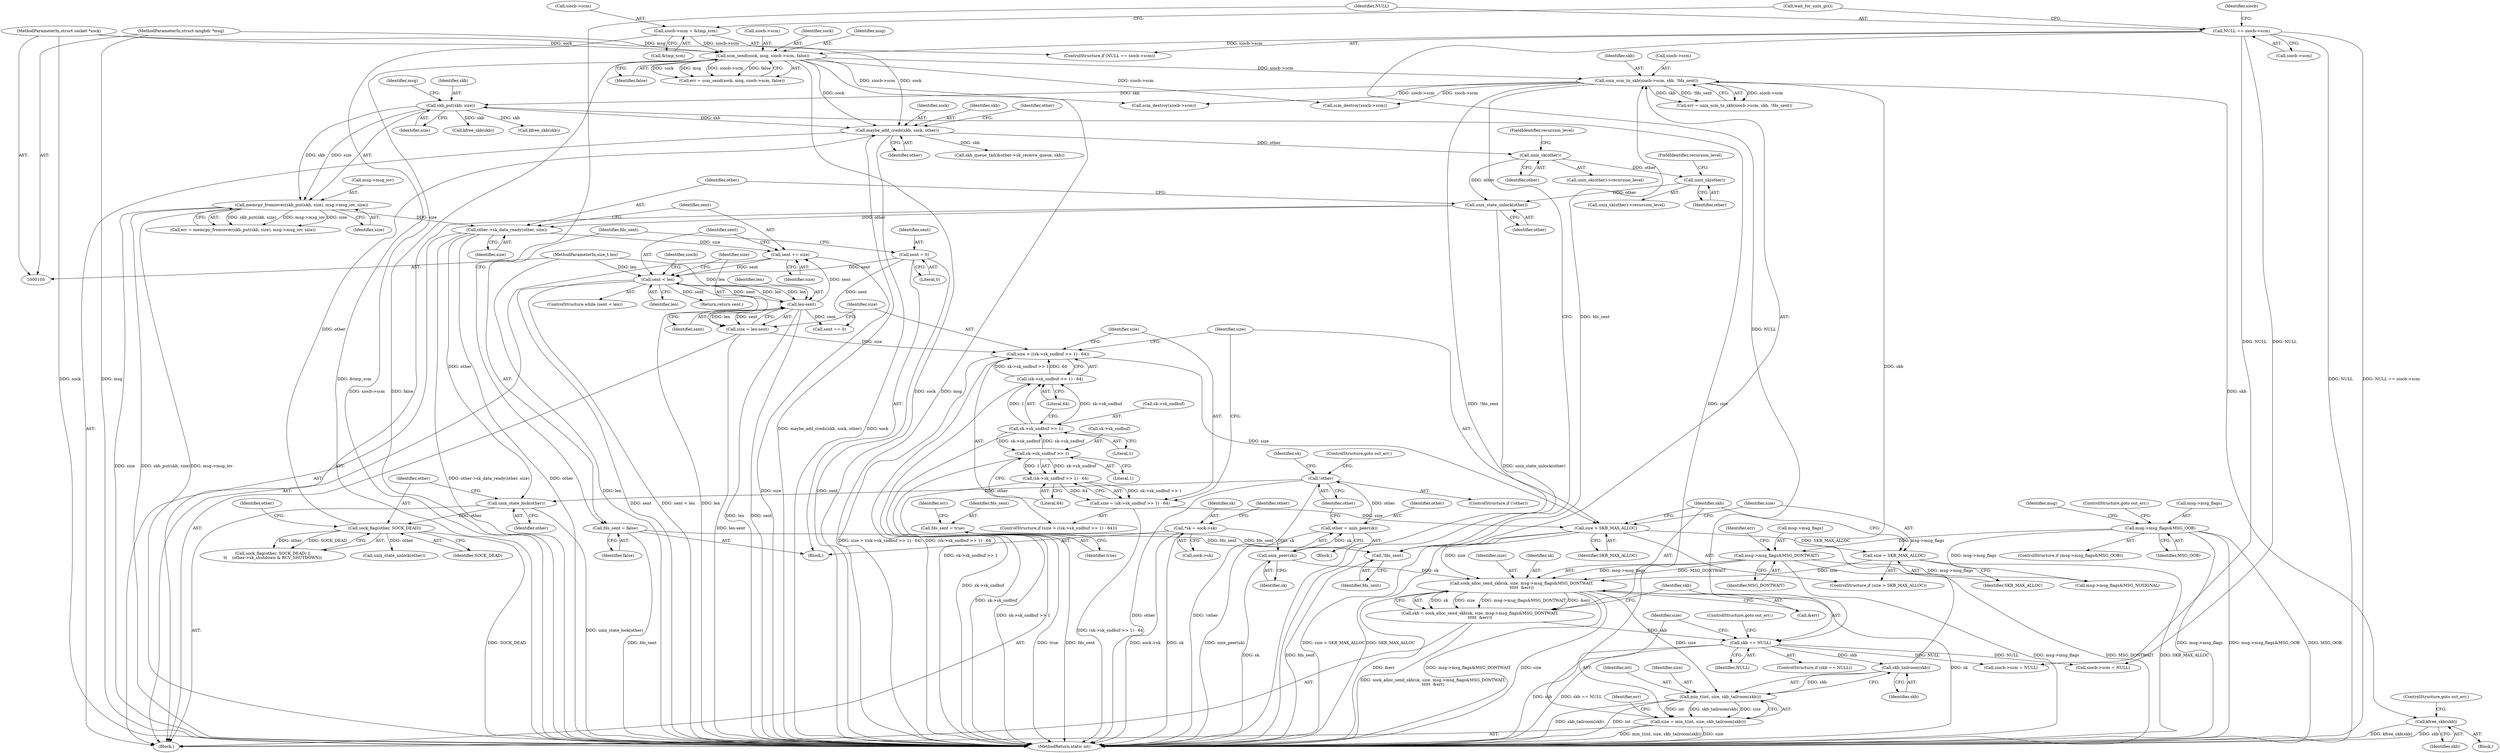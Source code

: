 digraph "0_linux_e0e3cea46d31d23dc40df0a49a7a2c04fe8edfea_1@pointer" {
"1000291" [label="(Call,kfree_skb(skb))"];
"1000279" [label="(Call,unix_scm_to_skb(siocb->scm, skb, !fds_sent))"];
"1000154" [label="(Call,scm_send(sock, msg, siocb->scm, false))"];
"1000107" [label="(MethodParameterIn,struct socket *sock)"];
"1000108" [label="(MethodParameterIn,struct msghdr *msg)"];
"1000140" [label="(Call,NULL == siocb->scm)"];
"1000145" [label="(Call,siocb->scm = &tmp_scm)"];
"1000275" [label="(Call,skb_tailroom(skb))"];
"1000266" [label="(Call,skb == NULL)"];
"1000253" [label="(Call,skb = sock_alloc_send_skb(sk, size, msg->msg_flags&MSG_DONTWAIT,\n\t\t\t\t\t  &err))"];
"1000255" [label="(Call,sock_alloc_send_skb(sk, size, msg->msg_flags&MSG_DONTWAIT,\n\t\t\t\t\t  &err))"];
"1000204" [label="(Call,unix_peer(sk))"];
"1000117" [label="(Call,*sk = sock->sk)"];
"1000247" [label="(Call,size > SKB_MAX_ALLOC)"];
"1000237" [label="(Call,size = (sk->sk_sndbuf >> 1) - 64)"];
"1000239" [label="(Call,(sk->sk_sndbuf >> 1) - 64)"];
"1000240" [label="(Call,sk->sk_sndbuf >> 1)"];
"1000231" [label="(Call,sk->sk_sndbuf >> 1)"];
"1000228" [label="(Call,size > ((sk->sk_sndbuf >> 1) - 64))"];
"1000222" [label="(Call,size = len-sent)"];
"1000224" [label="(Call,len-sent)"];
"1000218" [label="(Call,sent < len)"];
"1000359" [label="(Call,sent += size)"];
"1000356" [label="(Call,other->sk_data_ready(other, size))"];
"1000354" [label="(Call,unix_state_unlock(other))"];
"1000350" [label="(Call,unix_sk(other))"];
"1000345" [label="(Call,unix_sk(other))"];
"1000331" [label="(Call,maybe_add_creds(skb, sock, other))"];
"1000305" [label="(Call,skb_put(skb, size))"];
"1000270" [label="(Call,size = min_t(int, size, skb_tailroom(skb)))"];
"1000272" [label="(Call,min_t(int, size, skb_tailroom(skb)))"];
"1000322" [label="(Call,sock_flag(other, SOCK_DEAD))"];
"1000318" [label="(Call,unix_state_lock(other))"];
"1000207" [label="(Call,!other)"];
"1000202" [label="(Call,other = unix_peer(sk))"];
"1000304" [label="(Call,memcpy_fromiovec(skb_put(skb, size), msg->msg_iov, size))"];
"1000130" [label="(Call,sent = 0)"];
"1000109" [label="(MethodParameterIn,size_t len)"];
"1000230" [label="(Call,(sk->sk_sndbuf >> 1) - 64)"];
"1000250" [label="(Call,size = SKB_MAX_ALLOC)"];
"1000258" [label="(Call,msg->msg_flags&MSG_DONTWAIT)"];
"1000172" [label="(Call,msg->msg_flags&MSG_OOB)"];
"1000284" [label="(Call,!fds_sent)"];
"1000299" [label="(Call,fds_sent = true)"];
"1000135" [label="(Call,fds_sent = false)"];
"1000321" [label="(Call,sock_flag(other, SOCK_DEAD) ||\n\t\t    (other->sk_shutdown & RCV_SHUTDOWN))"];
"1000222" [label="(Call,size = len-sent)"];
"1000273" [label="(Identifier,int)"];
"1000240" [label="(Call,sk->sk_sndbuf >> 1)"];
"1000364" [label="(Identifier,siocb)"];
"1000354" [label="(Call,unix_state_unlock(other))"];
"1000303" [label="(Identifier,err)"];
"1000266" [label="(Call,skb == NULL)"];
"1000381" [label="(Call,sent == 0)"];
"1000371" [label="(Return,return sent;)"];
"1000262" [label="(Identifier,MSG_DONTWAIT)"];
"1000205" [label="(Identifier,sk)"];
"1000219" [label="(Identifier,sent)"];
"1000291" [label="(Call,kfree_skb(skb))"];
"1000347" [label="(FieldIdentifier,recursion_level)"];
"1000285" [label="(Identifier,fds_sent)"];
"1000109" [label="(MethodParameterIn,size_t len)"];
"1000235" [label="(Literal,1)"];
"1000257" [label="(Identifier,size)"];
"1000327" [label="(Identifier,other)"];
"1000302" [label="(Call,err = memcpy_fromiovec(skb_put(skb, size), msg->msg_iov, size))"];
"1000231" [label="(Call,sk->sk_sndbuf >> 1)"];
"1000110" [label="(Block,)"];
"1000208" [label="(Identifier,other)"];
"1000300" [label="(Identifier,fds_sent)"];
"1000119" [label="(Call,sock->sk)"];
"1000270" [label="(Call,size = min_t(int, size, skb_tailroom(skb)))"];
"1000309" [label="(Identifier,msg)"];
"1000202" [label="(Call,other = unix_peer(sk))"];
"1000140" [label="(Call,NULL == siocb->scm)"];
"1000350" [label="(Call,unix_sk(other))"];
"1000227" [label="(ControlStructure,if (size > ((sk->sk_sndbuf >> 1) - 64)))"];
"1000172" [label="(Call,msg->msg_flags&MSG_OOB)"];
"1000290" [label="(Block,)"];
"1000271" [label="(Identifier,size)"];
"1000311" [label="(Identifier,size)"];
"1000256" [label="(Identifier,sk)"];
"1000230" [label="(Call,(sk->sk_sndbuf >> 1) - 64)"];
"1000250" [label="(Call,size = SKB_MAX_ALLOC)"];
"1000232" [label="(Call,sk->sk_sndbuf)"];
"1000280" [label="(Call,siocb->scm)"];
"1000352" [label="(FieldIdentifier,recursion_level)"];
"1000132" [label="(Literal,0)"];
"1000356" [label="(Call,other->sk_data_ready(other, size))"];
"1000304" [label="(Call,memcpy_fromiovec(skb_put(skb, size), msg->msg_iov, size))"];
"1000355" [label="(Identifier,other)"];
"1000293" [label="(ControlStructure,goto out_err;)"];
"1000374" [label="(Call,unix_state_unlock(other))"];
"1000131" [label="(Identifier,sent)"];
"1000258" [label="(Call,msg->msg_flags&MSG_DONTWAIT)"];
"1000292" [label="(Identifier,skb)"];
"1000180" [label="(Identifier,msg)"];
"1000269" [label="(ControlStructure,goto out_err;)"];
"1000263" [label="(Call,&err)"];
"1000331" [label="(Call,maybe_add_creds(skb, sock, other))"];
"1000239" [label="(Call,(sk->sk_sndbuf >> 1) - 64)"];
"1000241" [label="(Call,sk->sk_sndbuf)"];
"1000151" [label="(Call,wait_for_unix_gc())"];
"1000323" [label="(Identifier,other)"];
"1000255" [label="(Call,sock_alloc_send_skb(sk, size, msg->msg_flags&MSG_DONTWAIT,\n\t\t\t\t\t  &err))"];
"1000335" [label="(Call,skb_queue_tail(&other->sk_receive_queue, skb))"];
"1000333" [label="(Identifier,sock)"];
"1000359" [label="(Call,sent += size)"];
"1000318" [label="(Call,unix_state_lock(other))"];
"1000246" [label="(ControlStructure,if (size > SKB_MAX_ALLOC))"];
"1000324" [label="(Identifier,SOCK_DEAD)"];
"1000223" [label="(Identifier,size)"];
"1000322" [label="(Call,sock_flag(other, SOCK_DEAD))"];
"1000249" [label="(Identifier,SKB_MAX_ALLOC)"];
"1000117" [label="(Call,*sk = sock->sk)"];
"1000274" [label="(Identifier,size)"];
"1000137" [label="(Identifier,false)"];
"1000276" [label="(Identifier,skb)"];
"1000217" [label="(ControlStructure,while (sent < len))"];
"1000135" [label="(Call,fds_sent = false)"];
"1000108" [label="(MethodParameterIn,struct msghdr *msg)"];
"1000204" [label="(Call,unix_peer(sk))"];
"1000308" [label="(Call,msg->msg_iov)"];
"1000171" [label="(ControlStructure,if (msg->msg_flags&MSG_OOB))"];
"1000267" [label="(Identifier,skb)"];
"1000361" [label="(Identifier,size)"];
"1000366" [label="(Call,siocb->scm = NULL)"];
"1000147" [label="(Identifier,siocb)"];
"1000177" [label="(ControlStructure,goto out_err;)"];
"1000284" [label="(Call,!fds_sent)"];
"1000149" [label="(Call,&tmp_scm)"];
"1000399" [label="(Call,scm_destroy(siocb->scm))"];
"1000244" [label="(Literal,1)"];
"1000306" [label="(Identifier,skb)"];
"1000238" [label="(Identifier,size)"];
"1000349" [label="(Call,unix_sk(other)->recursion_level)"];
"1000248" [label="(Identifier,size)"];
"1000254" [label="(Identifier,skb)"];
"1000301" [label="(Identifier,true)"];
"1000346" [label="(Identifier,other)"];
"1000124" [label="(Identifier,other)"];
"1000272" [label="(Call,min_t(int, size, skb_tailroom(skb)))"];
"1000142" [label="(Call,siocb->scm)"];
"1000251" [label="(Identifier,size)"];
"1000226" [label="(Identifier,sent)"];
"1000360" [label="(Identifier,sent)"];
"1000206" [label="(ControlStructure,if (!other))"];
"1000176" [label="(Identifier,MSG_OOB)"];
"1000299" [label="(Call,fds_sent = true)"];
"1000283" [label="(Identifier,skb)"];
"1000203" [label="(Identifier,other)"];
"1000236" [label="(Literal,64)"];
"1000264" [label="(Identifier,err)"];
"1000278" [label="(Identifier,err)"];
"1000139" [label="(ControlStructure,if (NULL == siocb->scm))"];
"1000253" [label="(Call,skb = sock_alloc_send_skb(sk, size, msg->msg_flags&MSG_DONTWAIT,\n\t\t\t\t\t  &err))"];
"1000305" [label="(Call,skb_put(skb, size))"];
"1000319" [label="(Identifier,other)"];
"1000268" [label="(Identifier,NULL)"];
"1000145" [label="(Call,siocb->scm = &tmp_scm)"];
"1000265" [label="(ControlStructure,if (skb == NULL))"];
"1000357" [label="(Identifier,other)"];
"1000220" [label="(Identifier,len)"];
"1000307" [label="(Identifier,size)"];
"1000245" [label="(Literal,64)"];
"1000197" [label="(Block,)"];
"1000209" [label="(ControlStructure,goto out_err;)"];
"1000157" [label="(Call,siocb->scm)"];
"1000358" [label="(Identifier,size)"];
"1000334" [label="(Identifier,other)"];
"1000107" [label="(MethodParameterIn,struct socket *sock)"];
"1000136" [label="(Identifier,fds_sent)"];
"1000155" [label="(Identifier,sock)"];
"1000385" [label="(Call,msg->msg_flags&MSG_NOSIGNAL)"];
"1000252" [label="(Identifier,SKB_MAX_ALLOC)"];
"1000345" [label="(Call,unix_sk(other))"];
"1000218" [label="(Call,sent < len)"];
"1000207" [label="(Call,!other)"];
"1000221" [label="(Block,)"];
"1000344" [label="(Call,unix_sk(other)->recursion_level)"];
"1000403" [label="(Call,siocb->scm = NULL)"];
"1000315" [label="(Call,kfree_skb(skb))"];
"1000229" [label="(Identifier,size)"];
"1000237" [label="(Call,size = (sk->sk_sndbuf >> 1) - 64)"];
"1000228" [label="(Call,size > ((sk->sk_sndbuf >> 1) - 64))"];
"1000152" [label="(Call,err = scm_send(sock, msg, siocb->scm, false))"];
"1000225" [label="(Identifier,len)"];
"1000118" [label="(Identifier,sk)"];
"1000409" [label="(MethodReturn,static int)"];
"1000275" [label="(Call,skb_tailroom(skb))"];
"1000141" [label="(Identifier,NULL)"];
"1000351" [label="(Identifier,other)"];
"1000247" [label="(Call,size > SKB_MAX_ALLOC)"];
"1000259" [label="(Call,msg->msg_flags)"];
"1000173" [label="(Call,msg->msg_flags)"];
"1000362" [label="(Call,scm_destroy(siocb->scm))"];
"1000156" [label="(Identifier,msg)"];
"1000224" [label="(Call,len-sent)"];
"1000279" [label="(Call,unix_scm_to_skb(siocb->scm, skb, !fds_sent))"];
"1000332" [label="(Identifier,skb)"];
"1000160" [label="(Identifier,false)"];
"1000130" [label="(Call,sent = 0)"];
"1000338" [label="(Identifier,other)"];
"1000146" [label="(Call,siocb->scm)"];
"1000213" [label="(Identifier,sk)"];
"1000154" [label="(Call,scm_send(sock, msg, siocb->scm, false))"];
"1000376" [label="(Call,kfree_skb(skb))"];
"1000277" [label="(Call,err = unix_scm_to_skb(siocb->scm, skb, !fds_sent))"];
"1000291" -> "1000290"  [label="AST: "];
"1000291" -> "1000292"  [label="CFG: "];
"1000292" -> "1000291"  [label="AST: "];
"1000293" -> "1000291"  [label="CFG: "];
"1000291" -> "1000409"  [label="DDG: kfree_skb(skb)"];
"1000291" -> "1000409"  [label="DDG: skb"];
"1000279" -> "1000291"  [label="DDG: skb"];
"1000279" -> "1000277"  [label="AST: "];
"1000279" -> "1000284"  [label="CFG: "];
"1000280" -> "1000279"  [label="AST: "];
"1000283" -> "1000279"  [label="AST: "];
"1000284" -> "1000279"  [label="AST: "];
"1000277" -> "1000279"  [label="CFG: "];
"1000279" -> "1000409"  [label="DDG: !fds_sent"];
"1000279" -> "1000277"  [label="DDG: siocb->scm"];
"1000279" -> "1000277"  [label="DDG: skb"];
"1000279" -> "1000277"  [label="DDG: !fds_sent"];
"1000154" -> "1000279"  [label="DDG: siocb->scm"];
"1000275" -> "1000279"  [label="DDG: skb"];
"1000284" -> "1000279"  [label="DDG: fds_sent"];
"1000279" -> "1000305"  [label="DDG: skb"];
"1000279" -> "1000362"  [label="DDG: siocb->scm"];
"1000279" -> "1000399"  [label="DDG: siocb->scm"];
"1000154" -> "1000152"  [label="AST: "];
"1000154" -> "1000160"  [label="CFG: "];
"1000155" -> "1000154"  [label="AST: "];
"1000156" -> "1000154"  [label="AST: "];
"1000157" -> "1000154"  [label="AST: "];
"1000160" -> "1000154"  [label="AST: "];
"1000152" -> "1000154"  [label="CFG: "];
"1000154" -> "1000409"  [label="DDG: siocb->scm"];
"1000154" -> "1000409"  [label="DDG: false"];
"1000154" -> "1000409"  [label="DDG: sock"];
"1000154" -> "1000409"  [label="DDG: msg"];
"1000154" -> "1000152"  [label="DDG: sock"];
"1000154" -> "1000152"  [label="DDG: msg"];
"1000154" -> "1000152"  [label="DDG: siocb->scm"];
"1000154" -> "1000152"  [label="DDG: false"];
"1000107" -> "1000154"  [label="DDG: sock"];
"1000108" -> "1000154"  [label="DDG: msg"];
"1000140" -> "1000154"  [label="DDG: siocb->scm"];
"1000145" -> "1000154"  [label="DDG: siocb->scm"];
"1000154" -> "1000331"  [label="DDG: sock"];
"1000154" -> "1000362"  [label="DDG: siocb->scm"];
"1000154" -> "1000399"  [label="DDG: siocb->scm"];
"1000107" -> "1000105"  [label="AST: "];
"1000107" -> "1000409"  [label="DDG: sock"];
"1000107" -> "1000331"  [label="DDG: sock"];
"1000108" -> "1000105"  [label="AST: "];
"1000108" -> "1000409"  [label="DDG: msg"];
"1000140" -> "1000139"  [label="AST: "];
"1000140" -> "1000142"  [label="CFG: "];
"1000141" -> "1000140"  [label="AST: "];
"1000142" -> "1000140"  [label="AST: "];
"1000147" -> "1000140"  [label="CFG: "];
"1000151" -> "1000140"  [label="CFG: "];
"1000140" -> "1000409"  [label="DDG: NULL"];
"1000140" -> "1000409"  [label="DDG: NULL == siocb->scm"];
"1000140" -> "1000266"  [label="DDG: NULL"];
"1000140" -> "1000366"  [label="DDG: NULL"];
"1000140" -> "1000403"  [label="DDG: NULL"];
"1000145" -> "1000139"  [label="AST: "];
"1000145" -> "1000149"  [label="CFG: "];
"1000146" -> "1000145"  [label="AST: "];
"1000149" -> "1000145"  [label="AST: "];
"1000151" -> "1000145"  [label="CFG: "];
"1000145" -> "1000409"  [label="DDG: &tmp_scm"];
"1000275" -> "1000272"  [label="AST: "];
"1000275" -> "1000276"  [label="CFG: "];
"1000276" -> "1000275"  [label="AST: "];
"1000272" -> "1000275"  [label="CFG: "];
"1000275" -> "1000272"  [label="DDG: skb"];
"1000266" -> "1000275"  [label="DDG: skb"];
"1000266" -> "1000265"  [label="AST: "];
"1000266" -> "1000268"  [label="CFG: "];
"1000267" -> "1000266"  [label="AST: "];
"1000268" -> "1000266"  [label="AST: "];
"1000269" -> "1000266"  [label="CFG: "];
"1000271" -> "1000266"  [label="CFG: "];
"1000266" -> "1000409"  [label="DDG: skb"];
"1000266" -> "1000409"  [label="DDG: skb == NULL"];
"1000253" -> "1000266"  [label="DDG: skb"];
"1000266" -> "1000366"  [label="DDG: NULL"];
"1000266" -> "1000403"  [label="DDG: NULL"];
"1000253" -> "1000221"  [label="AST: "];
"1000253" -> "1000255"  [label="CFG: "];
"1000254" -> "1000253"  [label="AST: "];
"1000255" -> "1000253"  [label="AST: "];
"1000267" -> "1000253"  [label="CFG: "];
"1000253" -> "1000409"  [label="DDG: sock_alloc_send_skb(sk, size, msg->msg_flags&MSG_DONTWAIT,\n\t\t\t\t\t  &err)"];
"1000255" -> "1000253"  [label="DDG: sk"];
"1000255" -> "1000253"  [label="DDG: size"];
"1000255" -> "1000253"  [label="DDG: msg->msg_flags&MSG_DONTWAIT"];
"1000255" -> "1000253"  [label="DDG: &err"];
"1000255" -> "1000263"  [label="CFG: "];
"1000256" -> "1000255"  [label="AST: "];
"1000257" -> "1000255"  [label="AST: "];
"1000258" -> "1000255"  [label="AST: "];
"1000263" -> "1000255"  [label="AST: "];
"1000255" -> "1000409"  [label="DDG: &err"];
"1000255" -> "1000409"  [label="DDG: msg->msg_flags&MSG_DONTWAIT"];
"1000255" -> "1000409"  [label="DDG: size"];
"1000255" -> "1000409"  [label="DDG: sk"];
"1000204" -> "1000255"  [label="DDG: sk"];
"1000247" -> "1000255"  [label="DDG: size"];
"1000250" -> "1000255"  [label="DDG: size"];
"1000258" -> "1000255"  [label="DDG: msg->msg_flags"];
"1000258" -> "1000255"  [label="DDG: MSG_DONTWAIT"];
"1000255" -> "1000272"  [label="DDG: size"];
"1000204" -> "1000202"  [label="AST: "];
"1000204" -> "1000205"  [label="CFG: "];
"1000205" -> "1000204"  [label="AST: "];
"1000202" -> "1000204"  [label="CFG: "];
"1000204" -> "1000409"  [label="DDG: sk"];
"1000204" -> "1000202"  [label="DDG: sk"];
"1000117" -> "1000204"  [label="DDG: sk"];
"1000117" -> "1000110"  [label="AST: "];
"1000117" -> "1000119"  [label="CFG: "];
"1000118" -> "1000117"  [label="AST: "];
"1000119" -> "1000117"  [label="AST: "];
"1000124" -> "1000117"  [label="CFG: "];
"1000117" -> "1000409"  [label="DDG: sk"];
"1000117" -> "1000409"  [label="DDG: sock->sk"];
"1000247" -> "1000246"  [label="AST: "];
"1000247" -> "1000249"  [label="CFG: "];
"1000248" -> "1000247"  [label="AST: "];
"1000249" -> "1000247"  [label="AST: "];
"1000251" -> "1000247"  [label="CFG: "];
"1000254" -> "1000247"  [label="CFG: "];
"1000247" -> "1000409"  [label="DDG: size > SKB_MAX_ALLOC"];
"1000247" -> "1000409"  [label="DDG: SKB_MAX_ALLOC"];
"1000237" -> "1000247"  [label="DDG: size"];
"1000228" -> "1000247"  [label="DDG: size"];
"1000247" -> "1000250"  [label="DDG: SKB_MAX_ALLOC"];
"1000237" -> "1000227"  [label="AST: "];
"1000237" -> "1000239"  [label="CFG: "];
"1000238" -> "1000237"  [label="AST: "];
"1000239" -> "1000237"  [label="AST: "];
"1000248" -> "1000237"  [label="CFG: "];
"1000237" -> "1000409"  [label="DDG: (sk->sk_sndbuf >> 1) - 64"];
"1000239" -> "1000237"  [label="DDG: sk->sk_sndbuf >> 1"];
"1000239" -> "1000237"  [label="DDG: 64"];
"1000239" -> "1000245"  [label="CFG: "];
"1000240" -> "1000239"  [label="AST: "];
"1000245" -> "1000239"  [label="AST: "];
"1000239" -> "1000409"  [label="DDG: sk->sk_sndbuf >> 1"];
"1000240" -> "1000239"  [label="DDG: sk->sk_sndbuf"];
"1000240" -> "1000239"  [label="DDG: 1"];
"1000240" -> "1000244"  [label="CFG: "];
"1000241" -> "1000240"  [label="AST: "];
"1000244" -> "1000240"  [label="AST: "];
"1000245" -> "1000240"  [label="CFG: "];
"1000240" -> "1000409"  [label="DDG: sk->sk_sndbuf"];
"1000240" -> "1000231"  [label="DDG: sk->sk_sndbuf"];
"1000231" -> "1000240"  [label="DDG: sk->sk_sndbuf"];
"1000231" -> "1000230"  [label="AST: "];
"1000231" -> "1000235"  [label="CFG: "];
"1000232" -> "1000231"  [label="AST: "];
"1000235" -> "1000231"  [label="AST: "];
"1000236" -> "1000231"  [label="CFG: "];
"1000231" -> "1000409"  [label="DDG: sk->sk_sndbuf"];
"1000231" -> "1000230"  [label="DDG: sk->sk_sndbuf"];
"1000231" -> "1000230"  [label="DDG: 1"];
"1000228" -> "1000227"  [label="AST: "];
"1000228" -> "1000230"  [label="CFG: "];
"1000229" -> "1000228"  [label="AST: "];
"1000230" -> "1000228"  [label="AST: "];
"1000238" -> "1000228"  [label="CFG: "];
"1000248" -> "1000228"  [label="CFG: "];
"1000228" -> "1000409"  [label="DDG: size > ((sk->sk_sndbuf >> 1) - 64)"];
"1000228" -> "1000409"  [label="DDG: (sk->sk_sndbuf >> 1) - 64"];
"1000222" -> "1000228"  [label="DDG: size"];
"1000230" -> "1000228"  [label="DDG: sk->sk_sndbuf >> 1"];
"1000230" -> "1000228"  [label="DDG: 64"];
"1000222" -> "1000221"  [label="AST: "];
"1000222" -> "1000224"  [label="CFG: "];
"1000223" -> "1000222"  [label="AST: "];
"1000224" -> "1000222"  [label="AST: "];
"1000229" -> "1000222"  [label="CFG: "];
"1000222" -> "1000409"  [label="DDG: len-sent"];
"1000224" -> "1000222"  [label="DDG: len"];
"1000224" -> "1000222"  [label="DDG: sent"];
"1000224" -> "1000226"  [label="CFG: "];
"1000225" -> "1000224"  [label="AST: "];
"1000226" -> "1000224"  [label="AST: "];
"1000224" -> "1000409"  [label="DDG: len"];
"1000224" -> "1000409"  [label="DDG: sent"];
"1000224" -> "1000218"  [label="DDG: len"];
"1000218" -> "1000224"  [label="DDG: len"];
"1000218" -> "1000224"  [label="DDG: sent"];
"1000109" -> "1000224"  [label="DDG: len"];
"1000224" -> "1000359"  [label="DDG: sent"];
"1000224" -> "1000381"  [label="DDG: sent"];
"1000218" -> "1000217"  [label="AST: "];
"1000218" -> "1000220"  [label="CFG: "];
"1000219" -> "1000218"  [label="AST: "];
"1000220" -> "1000218"  [label="AST: "];
"1000223" -> "1000218"  [label="CFG: "];
"1000364" -> "1000218"  [label="CFG: "];
"1000218" -> "1000409"  [label="DDG: sent"];
"1000218" -> "1000409"  [label="DDG: sent < len"];
"1000218" -> "1000409"  [label="DDG: len"];
"1000359" -> "1000218"  [label="DDG: sent"];
"1000130" -> "1000218"  [label="DDG: sent"];
"1000109" -> "1000218"  [label="DDG: len"];
"1000218" -> "1000371"  [label="DDG: sent"];
"1000359" -> "1000221"  [label="AST: "];
"1000359" -> "1000361"  [label="CFG: "];
"1000360" -> "1000359"  [label="AST: "];
"1000361" -> "1000359"  [label="AST: "];
"1000219" -> "1000359"  [label="CFG: "];
"1000359" -> "1000409"  [label="DDG: size"];
"1000356" -> "1000359"  [label="DDG: size"];
"1000356" -> "1000221"  [label="AST: "];
"1000356" -> "1000358"  [label="CFG: "];
"1000357" -> "1000356"  [label="AST: "];
"1000358" -> "1000356"  [label="AST: "];
"1000360" -> "1000356"  [label="CFG: "];
"1000356" -> "1000409"  [label="DDG: other->sk_data_ready(other, size)"];
"1000356" -> "1000409"  [label="DDG: other"];
"1000356" -> "1000318"  [label="DDG: other"];
"1000354" -> "1000356"  [label="DDG: other"];
"1000304" -> "1000356"  [label="DDG: size"];
"1000354" -> "1000221"  [label="AST: "];
"1000354" -> "1000355"  [label="CFG: "];
"1000355" -> "1000354"  [label="AST: "];
"1000357" -> "1000354"  [label="CFG: "];
"1000354" -> "1000409"  [label="DDG: unix_state_unlock(other)"];
"1000350" -> "1000354"  [label="DDG: other"];
"1000345" -> "1000354"  [label="DDG: other"];
"1000350" -> "1000349"  [label="AST: "];
"1000350" -> "1000351"  [label="CFG: "];
"1000351" -> "1000350"  [label="AST: "];
"1000352" -> "1000350"  [label="CFG: "];
"1000345" -> "1000350"  [label="DDG: other"];
"1000345" -> "1000344"  [label="AST: "];
"1000345" -> "1000346"  [label="CFG: "];
"1000346" -> "1000345"  [label="AST: "];
"1000347" -> "1000345"  [label="CFG: "];
"1000331" -> "1000345"  [label="DDG: other"];
"1000331" -> "1000221"  [label="AST: "];
"1000331" -> "1000334"  [label="CFG: "];
"1000332" -> "1000331"  [label="AST: "];
"1000333" -> "1000331"  [label="AST: "];
"1000334" -> "1000331"  [label="AST: "];
"1000338" -> "1000331"  [label="CFG: "];
"1000331" -> "1000409"  [label="DDG: maybe_add_creds(skb, sock, other)"];
"1000331" -> "1000409"  [label="DDG: sock"];
"1000305" -> "1000331"  [label="DDG: skb"];
"1000322" -> "1000331"  [label="DDG: other"];
"1000331" -> "1000335"  [label="DDG: skb"];
"1000305" -> "1000304"  [label="AST: "];
"1000305" -> "1000307"  [label="CFG: "];
"1000306" -> "1000305"  [label="AST: "];
"1000307" -> "1000305"  [label="AST: "];
"1000309" -> "1000305"  [label="CFG: "];
"1000305" -> "1000304"  [label="DDG: skb"];
"1000305" -> "1000304"  [label="DDG: size"];
"1000270" -> "1000305"  [label="DDG: size"];
"1000305" -> "1000315"  [label="DDG: skb"];
"1000305" -> "1000376"  [label="DDG: skb"];
"1000270" -> "1000221"  [label="AST: "];
"1000270" -> "1000272"  [label="CFG: "];
"1000271" -> "1000270"  [label="AST: "];
"1000272" -> "1000270"  [label="AST: "];
"1000278" -> "1000270"  [label="CFG: "];
"1000270" -> "1000409"  [label="DDG: min_t(int, size, skb_tailroom(skb))"];
"1000270" -> "1000409"  [label="DDG: size"];
"1000272" -> "1000270"  [label="DDG: int"];
"1000272" -> "1000270"  [label="DDG: size"];
"1000272" -> "1000270"  [label="DDG: skb_tailroom(skb)"];
"1000273" -> "1000272"  [label="AST: "];
"1000274" -> "1000272"  [label="AST: "];
"1000272" -> "1000409"  [label="DDG: skb_tailroom(skb)"];
"1000272" -> "1000409"  [label="DDG: int"];
"1000322" -> "1000321"  [label="AST: "];
"1000322" -> "1000324"  [label="CFG: "];
"1000323" -> "1000322"  [label="AST: "];
"1000324" -> "1000322"  [label="AST: "];
"1000327" -> "1000322"  [label="CFG: "];
"1000321" -> "1000322"  [label="CFG: "];
"1000322" -> "1000409"  [label="DDG: SOCK_DEAD"];
"1000322" -> "1000321"  [label="DDG: other"];
"1000322" -> "1000321"  [label="DDG: SOCK_DEAD"];
"1000318" -> "1000322"  [label="DDG: other"];
"1000322" -> "1000374"  [label="DDG: other"];
"1000318" -> "1000221"  [label="AST: "];
"1000318" -> "1000319"  [label="CFG: "];
"1000319" -> "1000318"  [label="AST: "];
"1000323" -> "1000318"  [label="CFG: "];
"1000318" -> "1000409"  [label="DDG: unix_state_lock(other)"];
"1000207" -> "1000318"  [label="DDG: other"];
"1000207" -> "1000206"  [label="AST: "];
"1000207" -> "1000208"  [label="CFG: "];
"1000208" -> "1000207"  [label="AST: "];
"1000209" -> "1000207"  [label="CFG: "];
"1000213" -> "1000207"  [label="CFG: "];
"1000207" -> "1000409"  [label="DDG: other"];
"1000207" -> "1000409"  [label="DDG: !other"];
"1000202" -> "1000207"  [label="DDG: other"];
"1000202" -> "1000197"  [label="AST: "];
"1000203" -> "1000202"  [label="AST: "];
"1000208" -> "1000202"  [label="CFG: "];
"1000202" -> "1000409"  [label="DDG: unix_peer(sk)"];
"1000304" -> "1000302"  [label="AST: "];
"1000304" -> "1000311"  [label="CFG: "];
"1000308" -> "1000304"  [label="AST: "];
"1000311" -> "1000304"  [label="AST: "];
"1000302" -> "1000304"  [label="CFG: "];
"1000304" -> "1000409"  [label="DDG: size"];
"1000304" -> "1000409"  [label="DDG: skb_put(skb, size)"];
"1000304" -> "1000409"  [label="DDG: msg->msg_iov"];
"1000304" -> "1000302"  [label="DDG: skb_put(skb, size)"];
"1000304" -> "1000302"  [label="DDG: msg->msg_iov"];
"1000304" -> "1000302"  [label="DDG: size"];
"1000130" -> "1000110"  [label="AST: "];
"1000130" -> "1000132"  [label="CFG: "];
"1000131" -> "1000130"  [label="AST: "];
"1000132" -> "1000130"  [label="AST: "];
"1000136" -> "1000130"  [label="CFG: "];
"1000130" -> "1000409"  [label="DDG: sent"];
"1000130" -> "1000381"  [label="DDG: sent"];
"1000109" -> "1000105"  [label="AST: "];
"1000109" -> "1000409"  [label="DDG: len"];
"1000230" -> "1000236"  [label="CFG: "];
"1000236" -> "1000230"  [label="AST: "];
"1000230" -> "1000409"  [label="DDG: sk->sk_sndbuf >> 1"];
"1000250" -> "1000246"  [label="AST: "];
"1000250" -> "1000252"  [label="CFG: "];
"1000251" -> "1000250"  [label="AST: "];
"1000252" -> "1000250"  [label="AST: "];
"1000254" -> "1000250"  [label="CFG: "];
"1000250" -> "1000409"  [label="DDG: SKB_MAX_ALLOC"];
"1000258" -> "1000262"  [label="CFG: "];
"1000259" -> "1000258"  [label="AST: "];
"1000262" -> "1000258"  [label="AST: "];
"1000264" -> "1000258"  [label="CFG: "];
"1000258" -> "1000409"  [label="DDG: msg->msg_flags"];
"1000258" -> "1000409"  [label="DDG: MSG_DONTWAIT"];
"1000172" -> "1000258"  [label="DDG: msg->msg_flags"];
"1000258" -> "1000385"  [label="DDG: msg->msg_flags"];
"1000172" -> "1000171"  [label="AST: "];
"1000172" -> "1000176"  [label="CFG: "];
"1000173" -> "1000172"  [label="AST: "];
"1000176" -> "1000172"  [label="AST: "];
"1000177" -> "1000172"  [label="CFG: "];
"1000180" -> "1000172"  [label="CFG: "];
"1000172" -> "1000409"  [label="DDG: msg->msg_flags&MSG_OOB"];
"1000172" -> "1000409"  [label="DDG: MSG_OOB"];
"1000172" -> "1000409"  [label="DDG: msg->msg_flags"];
"1000172" -> "1000385"  [label="DDG: msg->msg_flags"];
"1000284" -> "1000285"  [label="CFG: "];
"1000285" -> "1000284"  [label="AST: "];
"1000284" -> "1000409"  [label="DDG: fds_sent"];
"1000299" -> "1000284"  [label="DDG: fds_sent"];
"1000135" -> "1000284"  [label="DDG: fds_sent"];
"1000299" -> "1000221"  [label="AST: "];
"1000299" -> "1000301"  [label="CFG: "];
"1000300" -> "1000299"  [label="AST: "];
"1000301" -> "1000299"  [label="AST: "];
"1000303" -> "1000299"  [label="CFG: "];
"1000299" -> "1000409"  [label="DDG: true"];
"1000299" -> "1000409"  [label="DDG: fds_sent"];
"1000135" -> "1000110"  [label="AST: "];
"1000135" -> "1000137"  [label="CFG: "];
"1000136" -> "1000135"  [label="AST: "];
"1000137" -> "1000135"  [label="AST: "];
"1000141" -> "1000135"  [label="CFG: "];
"1000135" -> "1000409"  [label="DDG: fds_sent"];
}

